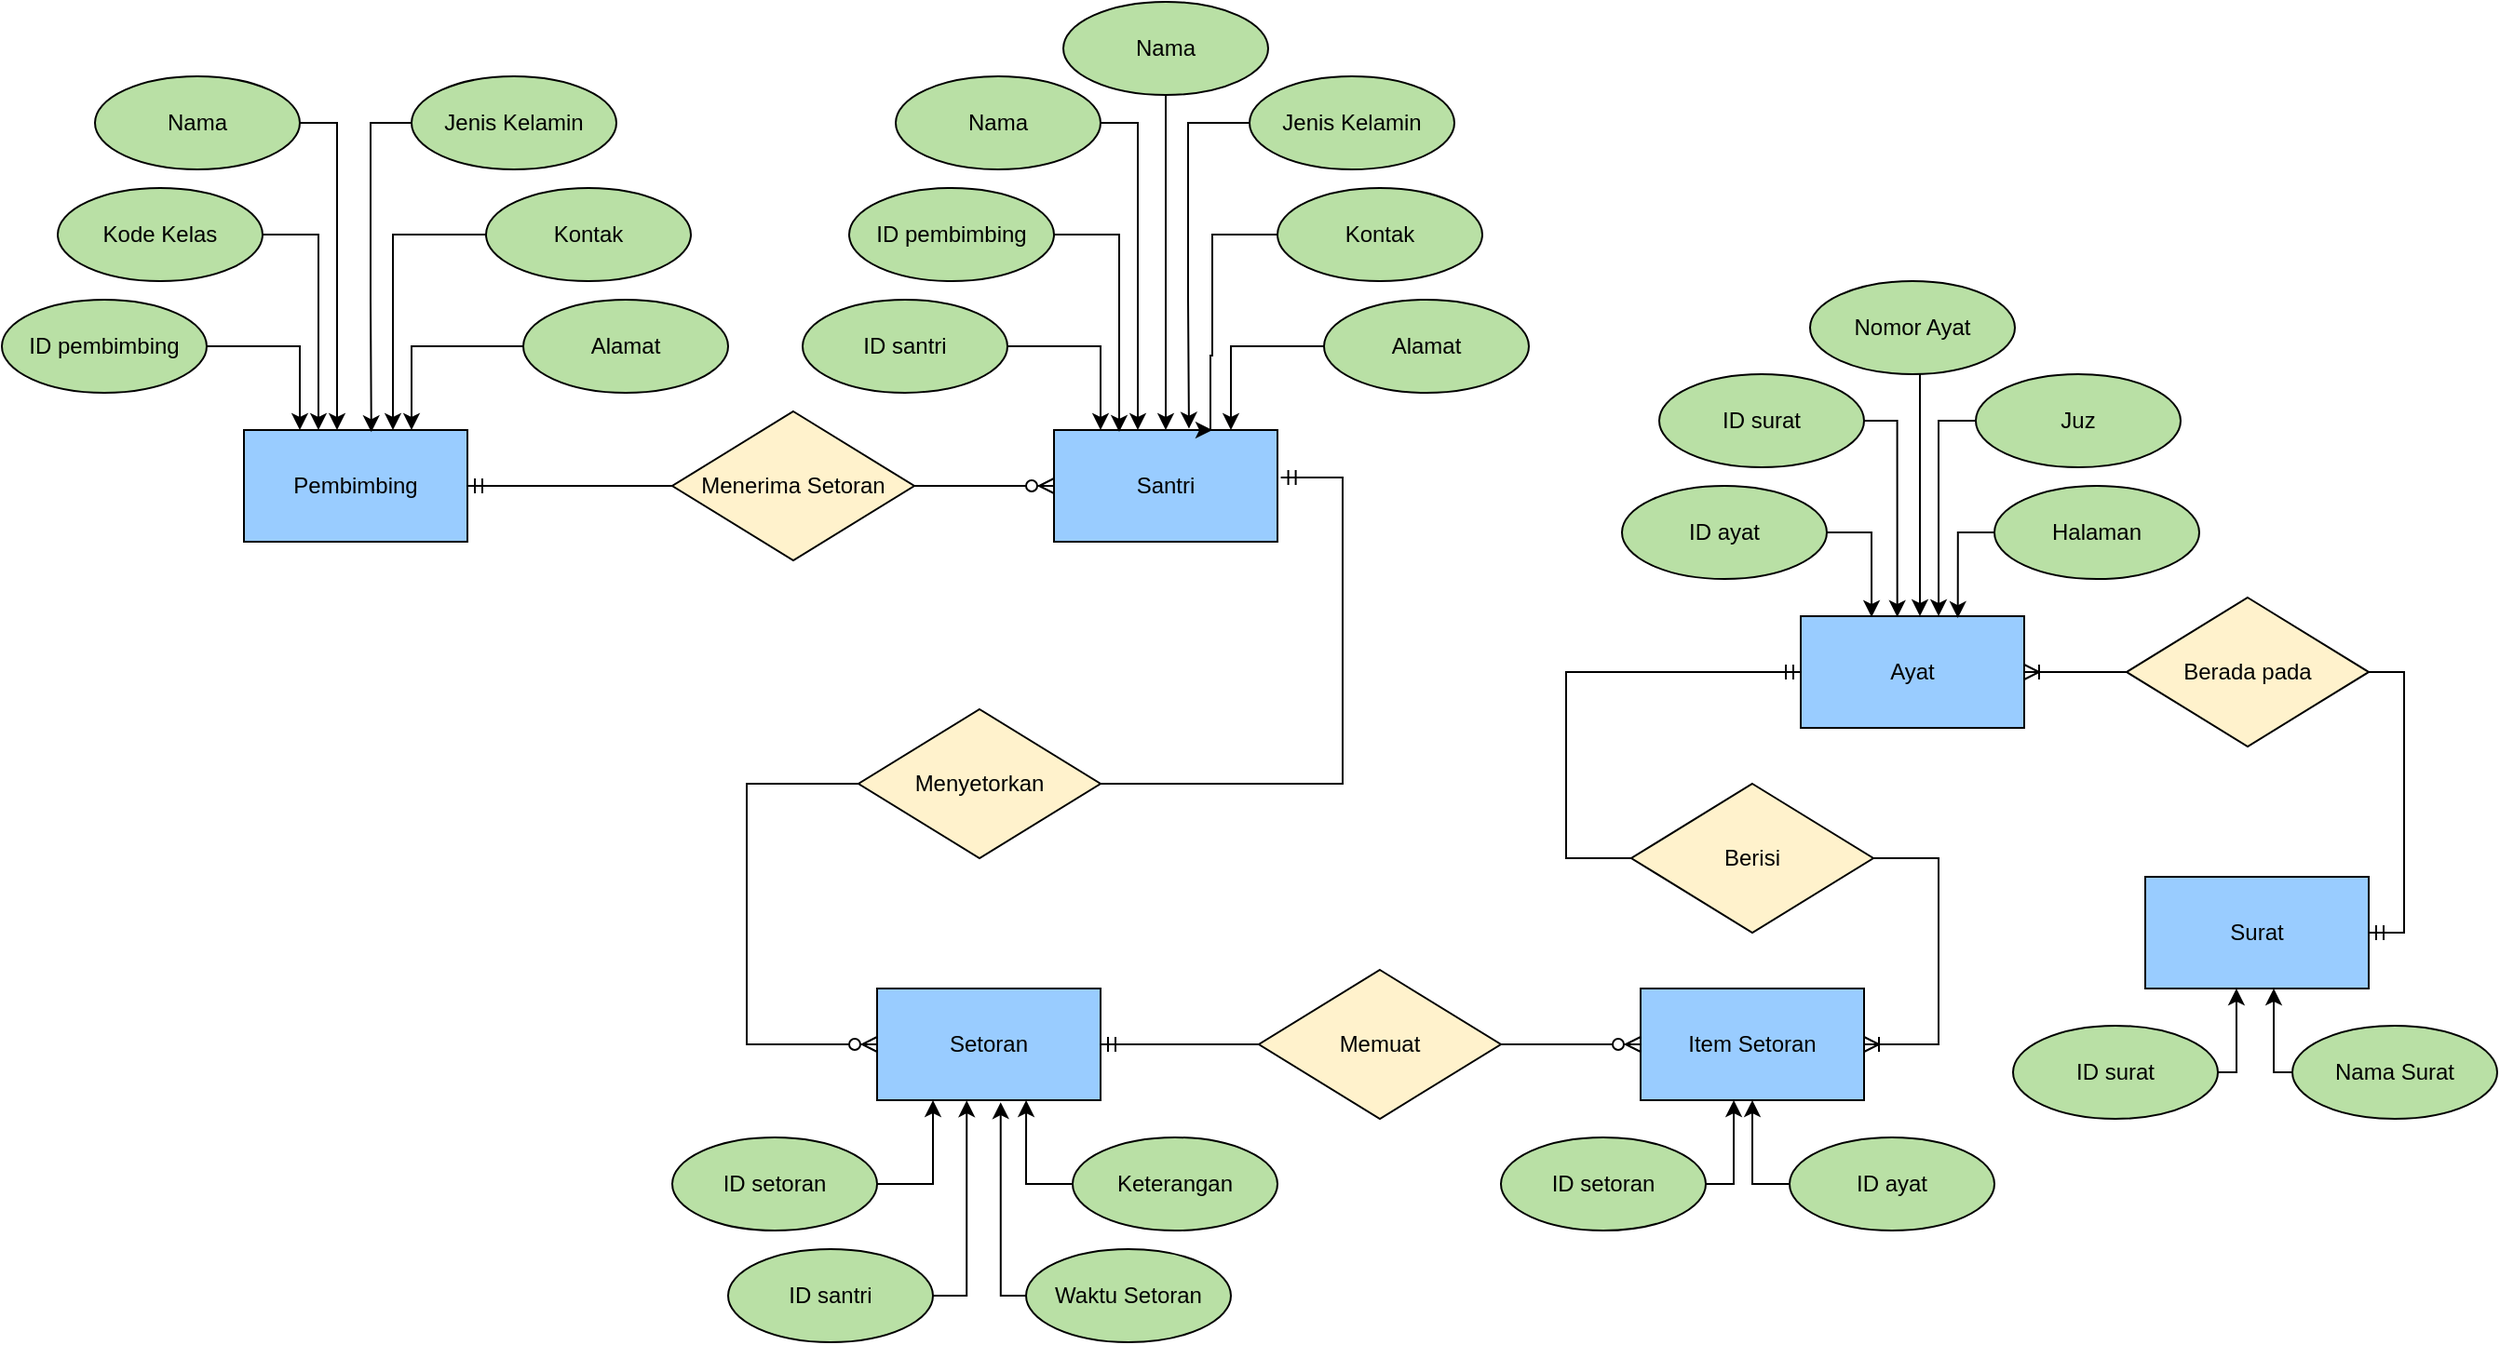 <mxfile version="20.0.1" type="github">
  <diagram id="sCAbLjGPMe6iRs3PfZDn" name="Page-1">
    <mxGraphModel dx="546" dy="253" grid="1" gridSize="10" guides="1" tooltips="1" connect="1" arrows="1" fold="1" page="1" pageScale="1" pageWidth="827" pageHeight="1169" math="0" shadow="0">
      <root>
        <mxCell id="0" />
        <mxCell id="1" parent="0" />
        <mxCell id="i2tNPv83OjAkMCDNKR-X-139" value="" style="edgeStyle=orthogonalEdgeStyle;fontSize=12;html=1;endArrow=ERzeroToMany;endFill=1;rounded=0;exitX=0;exitY=0.5;exitDx=0;exitDy=0;entryX=0;entryY=0.5;entryDx=0;entryDy=0;" parent="1" source="i2tNPv83OjAkMCDNKR-X-77" edge="1" target="i2tNPv83OjAkMCDNKR-X-58">
          <mxGeometry width="100" height="100" relative="1" as="geometry">
            <mxPoint x="500" y="430" as="sourcePoint" />
            <mxPoint x="510" y="490" as="targetPoint" />
            <Array as="points">
              <mxPoint x="440" y="420" />
              <mxPoint x="440" y="560" />
            </Array>
          </mxGeometry>
        </mxCell>
        <mxCell id="i2tNPv83OjAkMCDNKR-X-2" value="Pembimbing" style="rounded=0;whiteSpace=wrap;html=1;fillColor=#99CCFF;" parent="1" vertex="1">
          <mxGeometry x="170" y="230" width="120" height="60" as="geometry" />
        </mxCell>
        <mxCell id="I7K3LM8rK5Hawv72wFrH-2" style="edgeStyle=orthogonalEdgeStyle;rounded=0;orthogonalLoop=1;jettySize=auto;html=1;" edge="1" parent="1" source="i2tNPv83OjAkMCDNKR-X-7">
          <mxGeometry relative="1" as="geometry">
            <mxPoint x="220" y="230" as="targetPoint" />
            <Array as="points">
              <mxPoint x="220" y="65" />
              <mxPoint x="220" y="230" />
            </Array>
          </mxGeometry>
        </mxCell>
        <mxCell id="i2tNPv83OjAkMCDNKR-X-7" value="Nama" style="ellipse;whiteSpace=wrap;html=1;fillColor=#B9E0A5;" parent="1" vertex="1">
          <mxGeometry x="90" y="40" width="110" height="50" as="geometry" />
        </mxCell>
        <mxCell id="i2tNPv83OjAkMCDNKR-X-28" style="edgeStyle=orthogonalEdgeStyle;rounded=0;orthogonalLoop=1;jettySize=auto;html=1;exitX=1;exitY=0.5;exitDx=0;exitDy=0;" parent="1" source="i2tNPv83OjAkMCDNKR-X-8" edge="1">
          <mxGeometry relative="1" as="geometry">
            <mxPoint x="200" y="230" as="targetPoint" />
            <Array as="points">
              <mxPoint x="200" y="185" />
              <mxPoint x="200" y="230" />
            </Array>
          </mxGeometry>
        </mxCell>
        <mxCell id="i2tNPv83OjAkMCDNKR-X-8" value="ID pembimbing" style="ellipse;whiteSpace=wrap;html=1;fillColor=#B9E0A5;" parent="1" vertex="1">
          <mxGeometry x="40" y="160" width="110" height="50" as="geometry" />
        </mxCell>
        <mxCell id="I7K3LM8rK5Hawv72wFrH-3" style="edgeStyle=orthogonalEdgeStyle;rounded=0;orthogonalLoop=1;jettySize=auto;html=1;entryX=0.57;entryY=0.019;entryDx=0;entryDy=0;entryPerimeter=0;" edge="1" parent="1" source="i2tNPv83OjAkMCDNKR-X-9" target="i2tNPv83OjAkMCDNKR-X-2">
          <mxGeometry relative="1" as="geometry">
            <Array as="points">
              <mxPoint x="238" y="65" />
              <mxPoint x="238" y="160" />
            </Array>
          </mxGeometry>
        </mxCell>
        <mxCell id="i2tNPv83OjAkMCDNKR-X-9" value="Jenis Kelamin" style="ellipse;whiteSpace=wrap;html=1;fillColor=#B9E0A5;" parent="1" vertex="1">
          <mxGeometry x="260" y="40" width="110" height="50" as="geometry" />
        </mxCell>
        <mxCell id="I7K3LM8rK5Hawv72wFrH-1" style="edgeStyle=orthogonalEdgeStyle;rounded=0;orthogonalLoop=1;jettySize=auto;html=1;" edge="1" parent="1" source="i2tNPv83OjAkMCDNKR-X-10">
          <mxGeometry relative="1" as="geometry">
            <mxPoint x="250" y="230" as="targetPoint" />
            <Array as="points">
              <mxPoint x="250" y="125" />
              <mxPoint x="250" y="230" />
            </Array>
          </mxGeometry>
        </mxCell>
        <mxCell id="i2tNPv83OjAkMCDNKR-X-10" value="Kontak" style="ellipse;whiteSpace=wrap;html=1;fillColor=#B9E0A5;" parent="1" vertex="1">
          <mxGeometry x="300" y="100" width="110" height="50" as="geometry" />
        </mxCell>
        <mxCell id="i2tNPv83OjAkMCDNKR-X-33" style="edgeStyle=orthogonalEdgeStyle;rounded=0;orthogonalLoop=1;jettySize=auto;html=1;exitX=0;exitY=0.5;exitDx=0;exitDy=0;" parent="1" source="i2tNPv83OjAkMCDNKR-X-11" edge="1">
          <mxGeometry relative="1" as="geometry">
            <mxPoint x="260" y="230" as="targetPoint" />
            <Array as="points">
              <mxPoint x="260" y="185" />
              <mxPoint x="260" y="230" />
            </Array>
          </mxGeometry>
        </mxCell>
        <mxCell id="i2tNPv83OjAkMCDNKR-X-11" value="Alamat" style="ellipse;whiteSpace=wrap;html=1;fillColor=#B9E0A5;" parent="1" vertex="1">
          <mxGeometry x="320" y="160" width="110" height="50" as="geometry" />
        </mxCell>
        <mxCell id="i2tNPv83OjAkMCDNKR-X-41" style="edgeStyle=orthogonalEdgeStyle;rounded=0;orthogonalLoop=1;jettySize=auto;html=1;exitX=1;exitY=0.5;exitDx=0;exitDy=0;" parent="1" source="i2tNPv83OjAkMCDNKR-X-35" edge="1">
          <mxGeometry relative="1" as="geometry">
            <mxPoint x="210" y="230" as="targetPoint" />
            <Array as="points">
              <mxPoint x="210" y="125" />
              <mxPoint x="210" y="230" />
            </Array>
          </mxGeometry>
        </mxCell>
        <mxCell id="i2tNPv83OjAkMCDNKR-X-35" value="Kode Kelas" style="ellipse;whiteSpace=wrap;html=1;fillColor=#B9E0A5;" parent="1" vertex="1">
          <mxGeometry x="70" y="100" width="110" height="50" as="geometry" />
        </mxCell>
        <mxCell id="i2tNPv83OjAkMCDNKR-X-42" value="Santri" style="rounded=0;whiteSpace=wrap;html=1;fillColor=#99CCFF;" parent="1" vertex="1">
          <mxGeometry x="605" y="230" width="120" height="60" as="geometry" />
        </mxCell>
        <mxCell id="I7K3LM8rK5Hawv72wFrH-6" style="edgeStyle=orthogonalEdgeStyle;rounded=0;orthogonalLoop=1;jettySize=auto;html=1;" edge="1" parent="1" source="i2tNPv83OjAkMCDNKR-X-44">
          <mxGeometry relative="1" as="geometry">
            <mxPoint x="650" y="230" as="targetPoint" />
            <Array as="points">
              <mxPoint x="650" y="65" />
              <mxPoint x="650" y="230" />
            </Array>
          </mxGeometry>
        </mxCell>
        <mxCell id="i2tNPv83OjAkMCDNKR-X-44" value="Nama" style="ellipse;whiteSpace=wrap;html=1;fillColor=#B9E0A5;" parent="1" vertex="1">
          <mxGeometry x="520" y="40" width="110" height="50" as="geometry" />
        </mxCell>
        <mxCell id="i2tNPv83OjAkMCDNKR-X-45" style="edgeStyle=orthogonalEdgeStyle;rounded=0;orthogonalLoop=1;jettySize=auto;html=1;" parent="1" source="i2tNPv83OjAkMCDNKR-X-46" edge="1">
          <mxGeometry relative="1" as="geometry">
            <mxPoint x="630" y="230" as="targetPoint" />
            <Array as="points">
              <mxPoint x="630" y="185" />
              <mxPoint x="630" y="230" />
            </Array>
          </mxGeometry>
        </mxCell>
        <mxCell id="i2tNPv83OjAkMCDNKR-X-46" value="ID santri" style="ellipse;whiteSpace=wrap;html=1;fillColor=#B9E0A5;" parent="1" vertex="1">
          <mxGeometry x="470" y="160" width="110" height="50" as="geometry" />
        </mxCell>
        <mxCell id="I7K3LM8rK5Hawv72wFrH-7" style="edgeStyle=orthogonalEdgeStyle;rounded=0;orthogonalLoop=1;jettySize=auto;html=1;entryX=0.604;entryY=-0.012;entryDx=0;entryDy=0;entryPerimeter=0;" edge="1" parent="1" source="i2tNPv83OjAkMCDNKR-X-48" target="i2tNPv83OjAkMCDNKR-X-42">
          <mxGeometry relative="1" as="geometry">
            <Array as="points">
              <mxPoint x="677" y="65" />
              <mxPoint x="677" y="160" />
            </Array>
          </mxGeometry>
        </mxCell>
        <mxCell id="i2tNPv83OjAkMCDNKR-X-48" value="Jenis Kelamin" style="ellipse;whiteSpace=wrap;html=1;fillColor=#B9E0A5;" parent="1" vertex="1">
          <mxGeometry x="710" y="40" width="110" height="50" as="geometry" />
        </mxCell>
        <mxCell id="I7K3LM8rK5Hawv72wFrH-8" style="edgeStyle=orthogonalEdgeStyle;rounded=0;orthogonalLoop=1;jettySize=auto;html=1;" edge="1" parent="1" source="i2tNPv83OjAkMCDNKR-X-50">
          <mxGeometry relative="1" as="geometry">
            <mxPoint x="690" y="230" as="targetPoint" />
            <Array as="points">
              <mxPoint x="690" y="125" />
              <mxPoint x="690" y="190" />
              <mxPoint x="689" y="190" />
            </Array>
          </mxGeometry>
        </mxCell>
        <mxCell id="i2tNPv83OjAkMCDNKR-X-50" value="Kontak" style="ellipse;whiteSpace=wrap;html=1;fillColor=#B9E0A5;" parent="1" vertex="1">
          <mxGeometry x="725" y="100" width="110" height="50" as="geometry" />
        </mxCell>
        <mxCell id="i2tNPv83OjAkMCDNKR-X-51" style="edgeStyle=orthogonalEdgeStyle;rounded=0;orthogonalLoop=1;jettySize=auto;html=1;exitX=0;exitY=0.5;exitDx=0;exitDy=0;" parent="1" source="i2tNPv83OjAkMCDNKR-X-52" edge="1">
          <mxGeometry relative="1" as="geometry">
            <mxPoint x="700" y="230" as="targetPoint" />
            <Array as="points">
              <mxPoint x="700" y="185" />
              <mxPoint x="700" y="230" />
            </Array>
          </mxGeometry>
        </mxCell>
        <mxCell id="i2tNPv83OjAkMCDNKR-X-52" value="Alamat" style="ellipse;whiteSpace=wrap;html=1;fillColor=#B9E0A5;" parent="1" vertex="1">
          <mxGeometry x="750" y="160" width="110" height="50" as="geometry" />
        </mxCell>
        <mxCell id="i2tNPv83OjAkMCDNKR-X-53" style="edgeStyle=orthogonalEdgeStyle;rounded=0;orthogonalLoop=1;jettySize=auto;html=1;exitX=1;exitY=0.5;exitDx=0;exitDy=0;" parent="1" source="i2tNPv83OjAkMCDNKR-X-54" edge="1">
          <mxGeometry relative="1" as="geometry">
            <mxPoint x="640" y="231" as="targetPoint" />
            <Array as="points">
              <mxPoint x="640" y="125" />
              <mxPoint x="640" y="231" />
            </Array>
          </mxGeometry>
        </mxCell>
        <mxCell id="i2tNPv83OjAkMCDNKR-X-54" value="ID pembimbing" style="ellipse;whiteSpace=wrap;html=1;fillColor=#B9E0A5;" parent="1" vertex="1">
          <mxGeometry x="495" y="100" width="110" height="50" as="geometry" />
        </mxCell>
        <mxCell id="i2tNPv83OjAkMCDNKR-X-55" value="Menerima Setoran" style="rhombus;whiteSpace=wrap;html=1;fillColor=#FFF2CC;" parent="1" vertex="1">
          <mxGeometry x="400" y="220" width="130" height="80" as="geometry" />
        </mxCell>
        <mxCell id="i2tNPv83OjAkMCDNKR-X-58" value="Setoran" style="rounded=0;whiteSpace=wrap;html=1;fillColor=#99CCFF;" parent="1" vertex="1">
          <mxGeometry x="510" y="530" width="120" height="60" as="geometry" />
        </mxCell>
        <mxCell id="I7K3LM8rK5Hawv72wFrH-12" style="edgeStyle=orthogonalEdgeStyle;rounded=0;orthogonalLoop=1;jettySize=auto;html=1;entryX=0.553;entryY=1.018;entryDx=0;entryDy=0;entryPerimeter=0;" edge="1" parent="1" source="i2tNPv83OjAkMCDNKR-X-60" target="i2tNPv83OjAkMCDNKR-X-58">
          <mxGeometry relative="1" as="geometry">
            <Array as="points">
              <mxPoint x="576" y="695" />
            </Array>
          </mxGeometry>
        </mxCell>
        <mxCell id="i2tNPv83OjAkMCDNKR-X-60" value="Waktu Setoran" style="ellipse;whiteSpace=wrap;html=1;fillColor=#B9E0A5;" parent="1" vertex="1">
          <mxGeometry x="590" y="670" width="110" height="50" as="geometry" />
        </mxCell>
        <mxCell id="I7K3LM8rK5Hawv72wFrH-9" style="edgeStyle=orthogonalEdgeStyle;rounded=0;orthogonalLoop=1;jettySize=auto;html=1;entryX=0.25;entryY=1;entryDx=0;entryDy=0;" edge="1" parent="1" source="i2tNPv83OjAkMCDNKR-X-62" target="i2tNPv83OjAkMCDNKR-X-58">
          <mxGeometry relative="1" as="geometry">
            <Array as="points">
              <mxPoint x="540" y="635" />
            </Array>
          </mxGeometry>
        </mxCell>
        <mxCell id="i2tNPv83OjAkMCDNKR-X-62" value="ID setoran" style="ellipse;whiteSpace=wrap;html=1;fillColor=#B9E0A5;" parent="1" vertex="1">
          <mxGeometry x="400" y="610" width="110" height="50" as="geometry" />
        </mxCell>
        <mxCell id="I7K3LM8rK5Hawv72wFrH-10" style="edgeStyle=orthogonalEdgeStyle;rounded=0;orthogonalLoop=1;jettySize=auto;html=1;entryX=0.667;entryY=1;entryDx=0;entryDy=0;entryPerimeter=0;" edge="1" parent="1" source="i2tNPv83OjAkMCDNKR-X-64" target="i2tNPv83OjAkMCDNKR-X-58">
          <mxGeometry relative="1" as="geometry">
            <Array as="points">
              <mxPoint x="590" y="635" />
            </Array>
          </mxGeometry>
        </mxCell>
        <mxCell id="i2tNPv83OjAkMCDNKR-X-64" value="Keterangan" style="ellipse;whiteSpace=wrap;html=1;fillColor=#B9E0A5;" parent="1" vertex="1">
          <mxGeometry x="615" y="610" width="110" height="50" as="geometry" />
        </mxCell>
        <mxCell id="I7K3LM8rK5Hawv72wFrH-11" style="edgeStyle=orthogonalEdgeStyle;rounded=0;orthogonalLoop=1;jettySize=auto;html=1;entryX=0.401;entryY=1.002;entryDx=0;entryDy=0;entryPerimeter=0;" edge="1" parent="1" source="i2tNPv83OjAkMCDNKR-X-70" target="i2tNPv83OjAkMCDNKR-X-58">
          <mxGeometry relative="1" as="geometry">
            <Array as="points">
              <mxPoint x="558" y="695" />
            </Array>
          </mxGeometry>
        </mxCell>
        <mxCell id="i2tNPv83OjAkMCDNKR-X-70" value="ID santri" style="ellipse;whiteSpace=wrap;html=1;fillColor=#B9E0A5;" parent="1" vertex="1">
          <mxGeometry x="430" y="670" width="110" height="50" as="geometry" />
        </mxCell>
        <mxCell id="i2tNPv83OjAkMCDNKR-X-77" value="Menyetorkan" style="rhombus;whiteSpace=wrap;html=1;fillColor=#FFF2CC;" parent="1" vertex="1">
          <mxGeometry x="500" y="380" width="130" height="80" as="geometry" />
        </mxCell>
        <mxCell id="i2tNPv83OjAkMCDNKR-X-81" value="Item Setoran" style="rounded=0;whiteSpace=wrap;html=1;fillColor=#99CCFF;" parent="1" vertex="1">
          <mxGeometry x="920" y="530" width="120" height="60" as="geometry" />
        </mxCell>
        <mxCell id="i2tNPv83OjAkMCDNKR-X-105" style="edgeStyle=orthogonalEdgeStyle;rounded=0;orthogonalLoop=1;jettySize=auto;html=1;exitX=0;exitY=0.5;exitDx=0;exitDy=0;entryX=0.5;entryY=1;entryDx=0;entryDy=0;" parent="1" source="i2tNPv83OjAkMCDNKR-X-83" target="i2tNPv83OjAkMCDNKR-X-81" edge="1">
          <mxGeometry relative="1" as="geometry" />
        </mxCell>
        <mxCell id="i2tNPv83OjAkMCDNKR-X-83" value="ID ayat" style="ellipse;whiteSpace=wrap;html=1;fillColor=#B9E0A5;" parent="1" vertex="1">
          <mxGeometry x="1000" y="610" width="110" height="50" as="geometry" />
        </mxCell>
        <mxCell id="i2tNPv83OjAkMCDNKR-X-104" style="edgeStyle=orthogonalEdgeStyle;rounded=0;orthogonalLoop=1;jettySize=auto;html=1;exitX=1;exitY=0.5;exitDx=0;exitDy=0;entryX=0.417;entryY=1;entryDx=0;entryDy=0;entryPerimeter=0;" parent="1" source="i2tNPv83OjAkMCDNKR-X-85" target="i2tNPv83OjAkMCDNKR-X-81" edge="1">
          <mxGeometry relative="1" as="geometry">
            <Array as="points">
              <mxPoint x="970" y="635" />
            </Array>
          </mxGeometry>
        </mxCell>
        <mxCell id="i2tNPv83OjAkMCDNKR-X-85" value="ID setoran" style="ellipse;whiteSpace=wrap;html=1;fillColor=#B9E0A5;" parent="1" vertex="1">
          <mxGeometry x="845" y="610" width="110" height="50" as="geometry" />
        </mxCell>
        <mxCell id="i2tNPv83OjAkMCDNKR-X-90" value="Ayat" style="rounded=0;whiteSpace=wrap;html=1;fillColor=#99CCFF;" parent="1" vertex="1">
          <mxGeometry x="1006" y="330" width="120" height="60" as="geometry" />
        </mxCell>
        <mxCell id="I7K3LM8rK5Hawv72wFrH-16" style="edgeStyle=orthogonalEdgeStyle;rounded=0;orthogonalLoop=1;jettySize=auto;html=1;" edge="1" parent="1" source="i2tNPv83OjAkMCDNKR-X-92">
          <mxGeometry relative="1" as="geometry">
            <mxPoint x="1070" y="330" as="targetPoint" />
            <Array as="points">
              <mxPoint x="1070" y="210" />
              <mxPoint x="1070" y="210" />
            </Array>
          </mxGeometry>
        </mxCell>
        <mxCell id="i2tNPv83OjAkMCDNKR-X-92" value="Nomor Ayat" style="ellipse;whiteSpace=wrap;html=1;fillColor=#B9E0A5;" parent="1" vertex="1">
          <mxGeometry x="1011" y="150" width="110" height="50" as="geometry" />
        </mxCell>
        <mxCell id="I7K3LM8rK5Hawv72wFrH-18" style="edgeStyle=orthogonalEdgeStyle;rounded=0;orthogonalLoop=1;jettySize=auto;html=1;entryX=0.317;entryY=0.008;entryDx=0;entryDy=0;entryPerimeter=0;" edge="1" parent="1" source="i2tNPv83OjAkMCDNKR-X-94" target="i2tNPv83OjAkMCDNKR-X-90">
          <mxGeometry relative="1" as="geometry">
            <Array as="points">
              <mxPoint x="1044" y="285" />
            </Array>
          </mxGeometry>
        </mxCell>
        <mxCell id="i2tNPv83OjAkMCDNKR-X-94" value="ID ayat" style="ellipse;whiteSpace=wrap;html=1;fillColor=#B9E0A5;" parent="1" vertex="1">
          <mxGeometry x="910" y="260" width="110" height="50" as="geometry" />
        </mxCell>
        <mxCell id="I7K3LM8rK5Hawv72wFrH-17" style="edgeStyle=orthogonalEdgeStyle;rounded=0;orthogonalLoop=1;jettySize=auto;html=1;entryX=0.703;entryY=0.017;entryDx=0;entryDy=0;entryPerimeter=0;" edge="1" parent="1" source="i2tNPv83OjAkMCDNKR-X-96" target="i2tNPv83OjAkMCDNKR-X-90">
          <mxGeometry relative="1" as="geometry">
            <Array as="points">
              <mxPoint x="1090" y="285" />
            </Array>
          </mxGeometry>
        </mxCell>
        <mxCell id="i2tNPv83OjAkMCDNKR-X-96" value="Halaman" style="ellipse;whiteSpace=wrap;html=1;fillColor=#B9E0A5;" parent="1" vertex="1">
          <mxGeometry x="1110" y="260" width="110" height="50" as="geometry" />
        </mxCell>
        <mxCell id="I7K3LM8rK5Hawv72wFrH-15" style="edgeStyle=orthogonalEdgeStyle;rounded=0;orthogonalLoop=1;jettySize=auto;html=1;entryX=0.432;entryY=0.008;entryDx=0;entryDy=0;entryPerimeter=0;" edge="1" parent="1" source="i2tNPv83OjAkMCDNKR-X-102" target="i2tNPv83OjAkMCDNKR-X-90">
          <mxGeometry relative="1" as="geometry">
            <Array as="points">
              <mxPoint x="1058" y="225" />
            </Array>
          </mxGeometry>
        </mxCell>
        <mxCell id="i2tNPv83OjAkMCDNKR-X-102" value="ID surat" style="ellipse;whiteSpace=wrap;html=1;fillColor=#B9E0A5;" parent="1" vertex="1">
          <mxGeometry x="930" y="200" width="110" height="50" as="geometry" />
        </mxCell>
        <mxCell id="i2tNPv83OjAkMCDNKR-X-114" value="Surat" style="rounded=0;whiteSpace=wrap;html=1;fillColor=#99CCFF;" parent="1" vertex="1">
          <mxGeometry x="1191" y="470" width="120" height="60" as="geometry" />
        </mxCell>
        <mxCell id="I7K3LM8rK5Hawv72wFrH-14" style="edgeStyle=orthogonalEdgeStyle;rounded=0;orthogonalLoop=1;jettySize=auto;html=1;entryX=0.575;entryY=1;entryDx=0;entryDy=0;entryPerimeter=0;exitX=0;exitY=0.5;exitDx=0;exitDy=0;" edge="1" parent="1" source="i2tNPv83OjAkMCDNKR-X-116" target="i2tNPv83OjAkMCDNKR-X-114">
          <mxGeometry relative="1" as="geometry">
            <Array as="points">
              <mxPoint x="1260" y="575" />
            </Array>
          </mxGeometry>
        </mxCell>
        <mxCell id="i2tNPv83OjAkMCDNKR-X-116" value="Nama Surat" style="ellipse;whiteSpace=wrap;html=1;fillColor=#B9E0A5;" parent="1" vertex="1">
          <mxGeometry x="1270" y="550" width="110" height="50" as="geometry" />
        </mxCell>
        <mxCell id="I7K3LM8rK5Hawv72wFrH-13" style="edgeStyle=orthogonalEdgeStyle;rounded=0;orthogonalLoop=1;jettySize=auto;html=1;entryX=0.408;entryY=1;entryDx=0;entryDy=0;entryPerimeter=0;exitX=1;exitY=0.5;exitDx=0;exitDy=0;" edge="1" parent="1" source="i2tNPv83OjAkMCDNKR-X-118" target="i2tNPv83OjAkMCDNKR-X-114">
          <mxGeometry relative="1" as="geometry">
            <mxPoint x="1240" y="590" as="targetPoint" />
            <Array as="points">
              <mxPoint x="1240" y="575" />
            </Array>
          </mxGeometry>
        </mxCell>
        <mxCell id="i2tNPv83OjAkMCDNKR-X-118" value="ID surat" style="ellipse;whiteSpace=wrap;html=1;fillColor=#B9E0A5;" parent="1" vertex="1">
          <mxGeometry x="1120" y="550" width="110" height="50" as="geometry" />
        </mxCell>
        <mxCell id="i2tNPv83OjAkMCDNKR-X-120" value="Berada pada" style="rhombus;whiteSpace=wrap;html=1;fillColor=#FFF2CC;" parent="1" vertex="1">
          <mxGeometry x="1181" y="320" width="130" height="80" as="geometry" />
        </mxCell>
        <mxCell id="i2tNPv83OjAkMCDNKR-X-124" value="Memuat" style="rhombus;whiteSpace=wrap;html=1;fillColor=#FFF2CC;" parent="1" vertex="1">
          <mxGeometry x="715" y="520" width="130" height="80" as="geometry" />
        </mxCell>
        <mxCell id="i2tNPv83OjAkMCDNKR-X-133" value="" style="edgeStyle=entityRelationEdgeStyle;fontSize=12;html=1;endArrow=ERmandOne;rounded=0;entryX=1;entryY=0.5;entryDx=0;entryDy=0;exitX=0;exitY=0.5;exitDx=0;exitDy=0;" parent="1" source="i2tNPv83OjAkMCDNKR-X-55" target="i2tNPv83OjAkMCDNKR-X-2" edge="1">
          <mxGeometry width="100" height="100" relative="1" as="geometry">
            <mxPoint x="270" y="320" as="sourcePoint" />
            <mxPoint x="370" y="220" as="targetPoint" />
          </mxGeometry>
        </mxCell>
        <mxCell id="i2tNPv83OjAkMCDNKR-X-134" value="" style="edgeStyle=entityRelationEdgeStyle;fontSize=12;html=1;endArrow=ERzeroToMany;endFill=1;rounded=0;exitX=1;exitY=0.5;exitDx=0;exitDy=0;entryX=0;entryY=0.5;entryDx=0;entryDy=0;" parent="1" source="i2tNPv83OjAkMCDNKR-X-55" target="i2tNPv83OjAkMCDNKR-X-42" edge="1">
          <mxGeometry width="100" height="100" relative="1" as="geometry">
            <mxPoint x="270" y="320" as="sourcePoint" />
            <mxPoint x="370" y="220" as="targetPoint" />
          </mxGeometry>
        </mxCell>
        <mxCell id="i2tNPv83OjAkMCDNKR-X-136" value="" style="edgeStyle=orthogonalEdgeStyle;fontSize=12;html=1;endArrow=ERmandOne;rounded=0;entryX=1.015;entryY=0.425;entryDx=0;entryDy=0;entryPerimeter=0;" parent="1" source="i2tNPv83OjAkMCDNKR-X-77" target="i2tNPv83OjAkMCDNKR-X-42" edge="1">
          <mxGeometry width="100" height="100" relative="1" as="geometry">
            <mxPoint x="650" y="320" as="sourcePoint" />
            <mxPoint x="660" y="270" as="targetPoint" />
            <Array as="points">
              <mxPoint x="760" y="420" />
              <mxPoint x="760" y="255" />
            </Array>
          </mxGeometry>
        </mxCell>
        <mxCell id="i2tNPv83OjAkMCDNKR-X-140" value="" style="edgeStyle=entityRelationEdgeStyle;fontSize=12;html=1;endArrow=ERmandOne;rounded=0;entryX=1;entryY=0.5;entryDx=0;entryDy=0;exitX=0;exitY=0.5;exitDx=0;exitDy=0;" parent="1" source="i2tNPv83OjAkMCDNKR-X-124" target="i2tNPv83OjAkMCDNKR-X-58" edge="1">
          <mxGeometry width="100" height="100" relative="1" as="geometry">
            <mxPoint x="660" y="360" as="sourcePoint" />
            <mxPoint x="760" y="260" as="targetPoint" />
          </mxGeometry>
        </mxCell>
        <mxCell id="i2tNPv83OjAkMCDNKR-X-141" value="" style="edgeStyle=entityRelationEdgeStyle;fontSize=12;html=1;endArrow=ERzeroToMany;endFill=1;rounded=0;exitX=1;exitY=0.5;exitDx=0;exitDy=0;entryX=0;entryY=0.5;entryDx=0;entryDy=0;" parent="1" source="i2tNPv83OjAkMCDNKR-X-124" target="i2tNPv83OjAkMCDNKR-X-81" edge="1">
          <mxGeometry width="100" height="100" relative="1" as="geometry">
            <mxPoint x="660" y="360" as="sourcePoint" />
            <mxPoint x="760" y="260" as="targetPoint" />
          </mxGeometry>
        </mxCell>
        <mxCell id="i2tNPv83OjAkMCDNKR-X-142" value="" style="edgeStyle=orthogonalEdgeStyle;fontSize=12;html=1;endArrow=ERoneToMany;rounded=0;exitX=1;exitY=0.5;exitDx=0;exitDy=0;entryX=1;entryY=0.5;entryDx=0;entryDy=0;" parent="1" source="i2tNPv83OjAkMCDNKR-X-111" target="i2tNPv83OjAkMCDNKR-X-81" edge="1">
          <mxGeometry width="100" height="100" relative="1" as="geometry">
            <mxPoint x="970" y="360" as="sourcePoint" />
            <mxPoint x="1070" y="260" as="targetPoint" />
            <Array as="points">
              <mxPoint x="1080" y="460" />
              <mxPoint x="1080" y="560" />
            </Array>
          </mxGeometry>
        </mxCell>
        <mxCell id="i2tNPv83OjAkMCDNKR-X-143" value="" style="edgeStyle=orthogonalEdgeStyle;fontSize=12;html=1;endArrow=ERmandOne;rounded=0;exitX=0;exitY=0.5;exitDx=0;exitDy=0;entryX=0;entryY=0.5;entryDx=0;entryDy=0;" parent="1" source="i2tNPv83OjAkMCDNKR-X-111" target="i2tNPv83OjAkMCDNKR-X-90" edge="1">
          <mxGeometry width="100" height="100" relative="1" as="geometry">
            <mxPoint x="970" y="360" as="sourcePoint" />
            <mxPoint x="1070" y="260" as="targetPoint" />
            <Array as="points">
              <mxPoint x="880" y="460" />
              <mxPoint x="880" y="360" />
            </Array>
          </mxGeometry>
        </mxCell>
        <mxCell id="i2tNPv83OjAkMCDNKR-X-111" value="Berisi" style="rhombus;whiteSpace=wrap;html=1;fillColor=#FFF2CC;" parent="1" vertex="1">
          <mxGeometry x="915" y="420" width="130" height="80" as="geometry" />
        </mxCell>
        <mxCell id="i2tNPv83OjAkMCDNKR-X-144" value="" style="edgeStyle=orthogonalEdgeStyle;fontSize=12;html=1;endArrow=ERoneToMany;rounded=0;entryX=1;entryY=0.5;entryDx=0;entryDy=0;exitX=0;exitY=0.5;exitDx=0;exitDy=0;" parent="1" source="i2tNPv83OjAkMCDNKR-X-120" target="i2tNPv83OjAkMCDNKR-X-90" edge="1">
          <mxGeometry width="100" height="100" relative="1" as="geometry">
            <mxPoint x="970" y="360" as="sourcePoint" />
            <mxPoint x="1070" y="260" as="targetPoint" />
          </mxGeometry>
        </mxCell>
        <mxCell id="i2tNPv83OjAkMCDNKR-X-145" value="" style="edgeStyle=orthogonalEdgeStyle;fontSize=12;html=1;endArrow=ERmandOne;rounded=0;exitX=1;exitY=0.5;exitDx=0;exitDy=0;entryX=1;entryY=0.5;entryDx=0;entryDy=0;" parent="1" source="i2tNPv83OjAkMCDNKR-X-120" edge="1" target="i2tNPv83OjAkMCDNKR-X-114">
          <mxGeometry width="100" height="100" relative="1" as="geometry">
            <mxPoint x="970" y="360" as="sourcePoint" />
            <mxPoint x="1180" y="560" as="targetPoint" />
            <Array as="points">
              <mxPoint x="1330" y="360" />
              <mxPoint x="1330" y="500" />
            </Array>
          </mxGeometry>
        </mxCell>
        <mxCell id="I7K3LM8rK5Hawv72wFrH-5" style="edgeStyle=orthogonalEdgeStyle;rounded=0;orthogonalLoop=1;jettySize=auto;html=1;" edge="1" parent="1" source="I7K3LM8rK5Hawv72wFrH-4" target="i2tNPv83OjAkMCDNKR-X-42">
          <mxGeometry relative="1" as="geometry" />
        </mxCell>
        <mxCell id="I7K3LM8rK5Hawv72wFrH-4" value="Nama" style="ellipse;whiteSpace=wrap;html=1;fillColor=#B9E0A5;" vertex="1" parent="1">
          <mxGeometry x="610" width="110" height="50" as="geometry" />
        </mxCell>
        <mxCell id="I7K3LM8rK5Hawv72wFrH-20" style="edgeStyle=orthogonalEdgeStyle;rounded=0;orthogonalLoop=1;jettySize=auto;html=1;entryX=0.617;entryY=0;entryDx=0;entryDy=0;entryPerimeter=0;" edge="1" parent="1" source="I7K3LM8rK5Hawv72wFrH-19" target="i2tNPv83OjAkMCDNKR-X-90">
          <mxGeometry relative="1" as="geometry">
            <Array as="points">
              <mxPoint x="1080" y="225" />
            </Array>
          </mxGeometry>
        </mxCell>
        <mxCell id="I7K3LM8rK5Hawv72wFrH-19" value="Juz" style="ellipse;whiteSpace=wrap;html=1;fillColor=#B9E0A5;" vertex="1" parent="1">
          <mxGeometry x="1100" y="200" width="110" height="50" as="geometry" />
        </mxCell>
      </root>
    </mxGraphModel>
  </diagram>
</mxfile>
